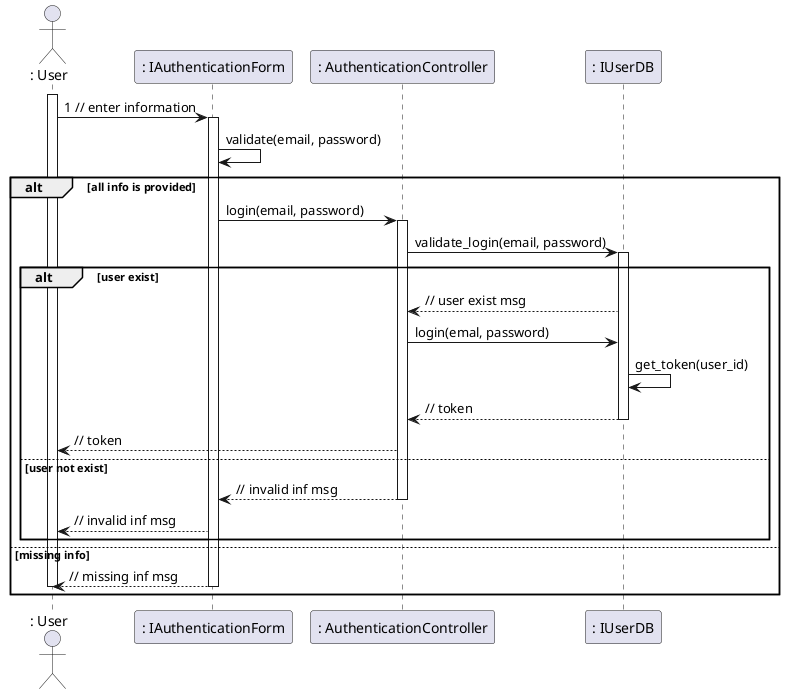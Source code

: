 @startuml
actor ": User"

activate ": User"
": User" -> ": IAuthenticationForm" : 1 // enter information
activate ": IAuthenticationForm"
": IAuthenticationForm" -> ": IAuthenticationForm" : validate(email, password)

alt all info is provided

": IAuthenticationForm" -> ": AuthenticationController" : login(email, password)
activate ": AuthenticationController"
": AuthenticationController" -> ": IUserDB" : validate_login(email, password)

alt user exist
activate ": IUserDB"
": IUserDB" --> ": AuthenticationController" : // user exist msg
": AuthenticationController" -> ": IUserDB" : login(emal, password)

": IUserDB" -> ": IUserDB" : get_token(user_id)
": IUserDB" --> ": AuthenticationController" : // token
deactivate ": IUserDB"
": AuthenticationController" --> ": User" : // token

else user not exist
": AuthenticationController" --> ": IAuthenticationForm" : // invalid inf msg
deactivate ": AuthenticationController"
": IAuthenticationForm" --> ": User" : // invalid inf msg

end

else missing info

": IAuthenticationForm" --> ": User" : // missing inf msg
deactivate ": IAuthenticationForm"
deactivate ": User"
end
@enduml